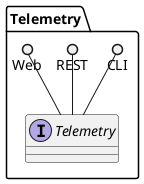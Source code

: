 @startuml

package "Telemetry" {
    interface "Telemetry" {

    }
    CLI ()-- "Telemetry"
    REST ()-- "Telemetry"
    Web ()-- "Telemetry"

}


@enduml
